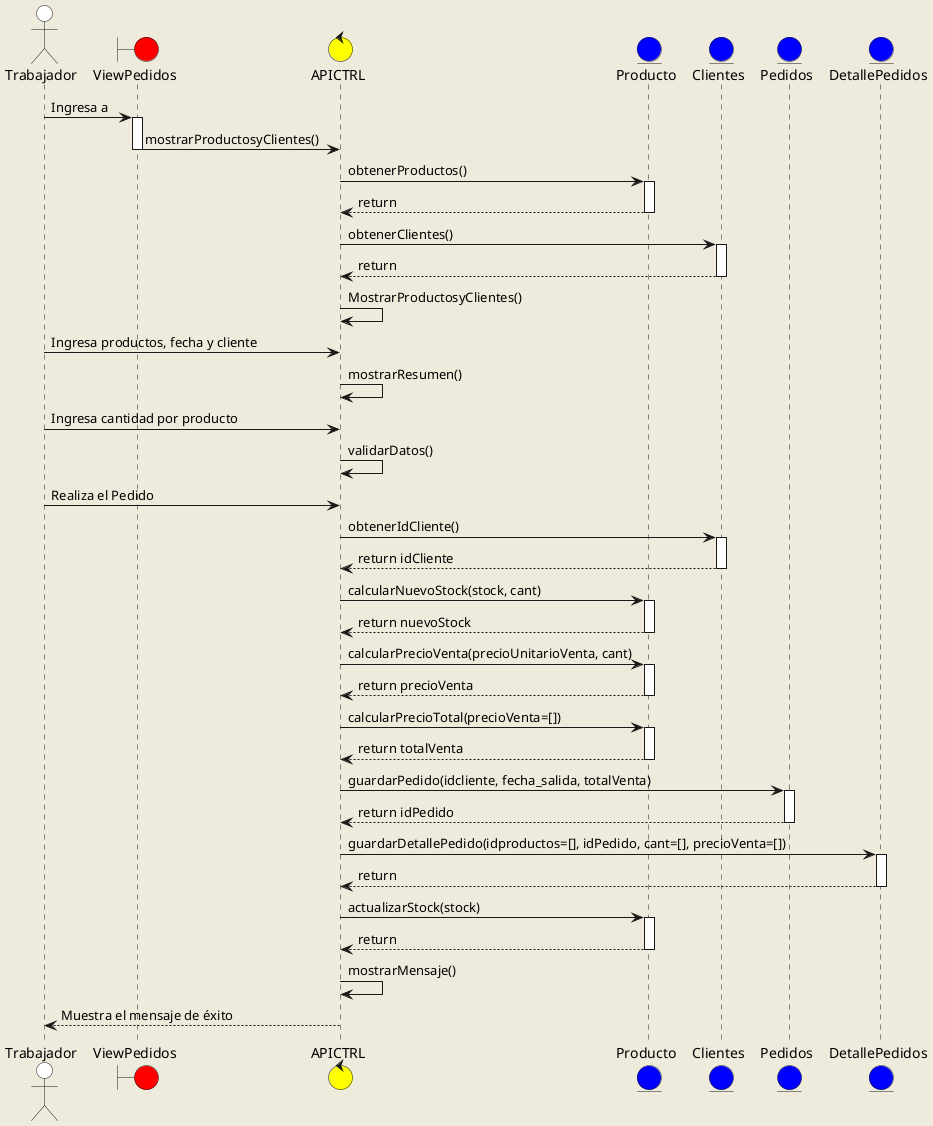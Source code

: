 @startuml Pedidos
skinparam backgroundColor #EEEBDC

actor Trabajador #white
boundary ViewPedidos #red
control APICTRL #Yellow
entity Producto #blue
entity Clientes #blue
entity Pedidos #blue
entity DetallePedidos #blue



Trabajador -> ViewPedidos : Ingresa a
activate ViewPedidos
ViewPedidos -> APICTRL : mostrarProductosyClientes()
deactivate ViewPedidos

APICTRL -> Producto : obtenerProductos()
activate Producto
return return
APICTRL -> Clientes : obtenerClientes()
activate Clientes
return return
APICTRL -> APICTRL : MostrarProductosyClientes()
Trabajador -> APICTRL : Ingresa productos, fecha y cliente
APICTRL -> APICTRL : mostrarResumen()
Trabajador -> APICTRL : Ingresa cantidad por producto
APICTRL -> APICTRL : validarDatos()
Trabajador -> APICTRL : Realiza el Pedido
APICTRL -> Clientes : obtenerIdCliente()
activate Clientes
return return idCliente
APICTRL -> Producto : calcularNuevoStock(stock, cant)
activate Producto
return return nuevoStock
APICTRL -> Producto : calcularPrecioVenta(precioUnitarioVenta, cant)
activate Producto
return return precioVenta
APICTRL -> Producto : calcularPrecioTotal(precioVenta=[])
activate Producto
return return totalVenta
APICTRL -> Pedidos : guardarPedido(idcliente, fecha_salida, totalVenta)
activate Pedidos
return return idPedido
APICTRL -> DetallePedidos : guardarDetallePedido(idproductos=[], idPedido, cant=[], precioVenta=[])
activate DetallePedidos
return return
APICTRL -> Producto : actualizarStock(stock)
activate Producto
return return
APICTRL -> APICTRL : mostrarMensaje()
APICTRL --> Trabajador : Muestra el mensaje de éxito

@enduml

